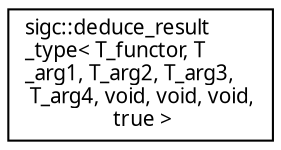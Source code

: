 digraph "Graphical Class Hierarchy"
{
  edge [fontname="Sans",fontsize="10",labelfontname="Sans",labelfontsize="10"];
  node [fontname="Sans",fontsize="10",shape=record];
  rankdir="LR";
  Node1 [label="sigc::deduce_result\l_type\< T_functor, T\l_arg1, T_arg2, T_arg3,\l T_arg4, void, void, void,\l true \>",height=0.2,width=0.4,color="black", fillcolor="white", style="filled",URL="$structsigc_1_1deduce__result__type_3_01T__functor_00_01T__arg1_00_01T__arg2_00_01T__arg3_00_01T_9b37fe7be1f2633448bc6b77ab8f97ff.html",tooltip="Deduce the return type of a functor."];
}
